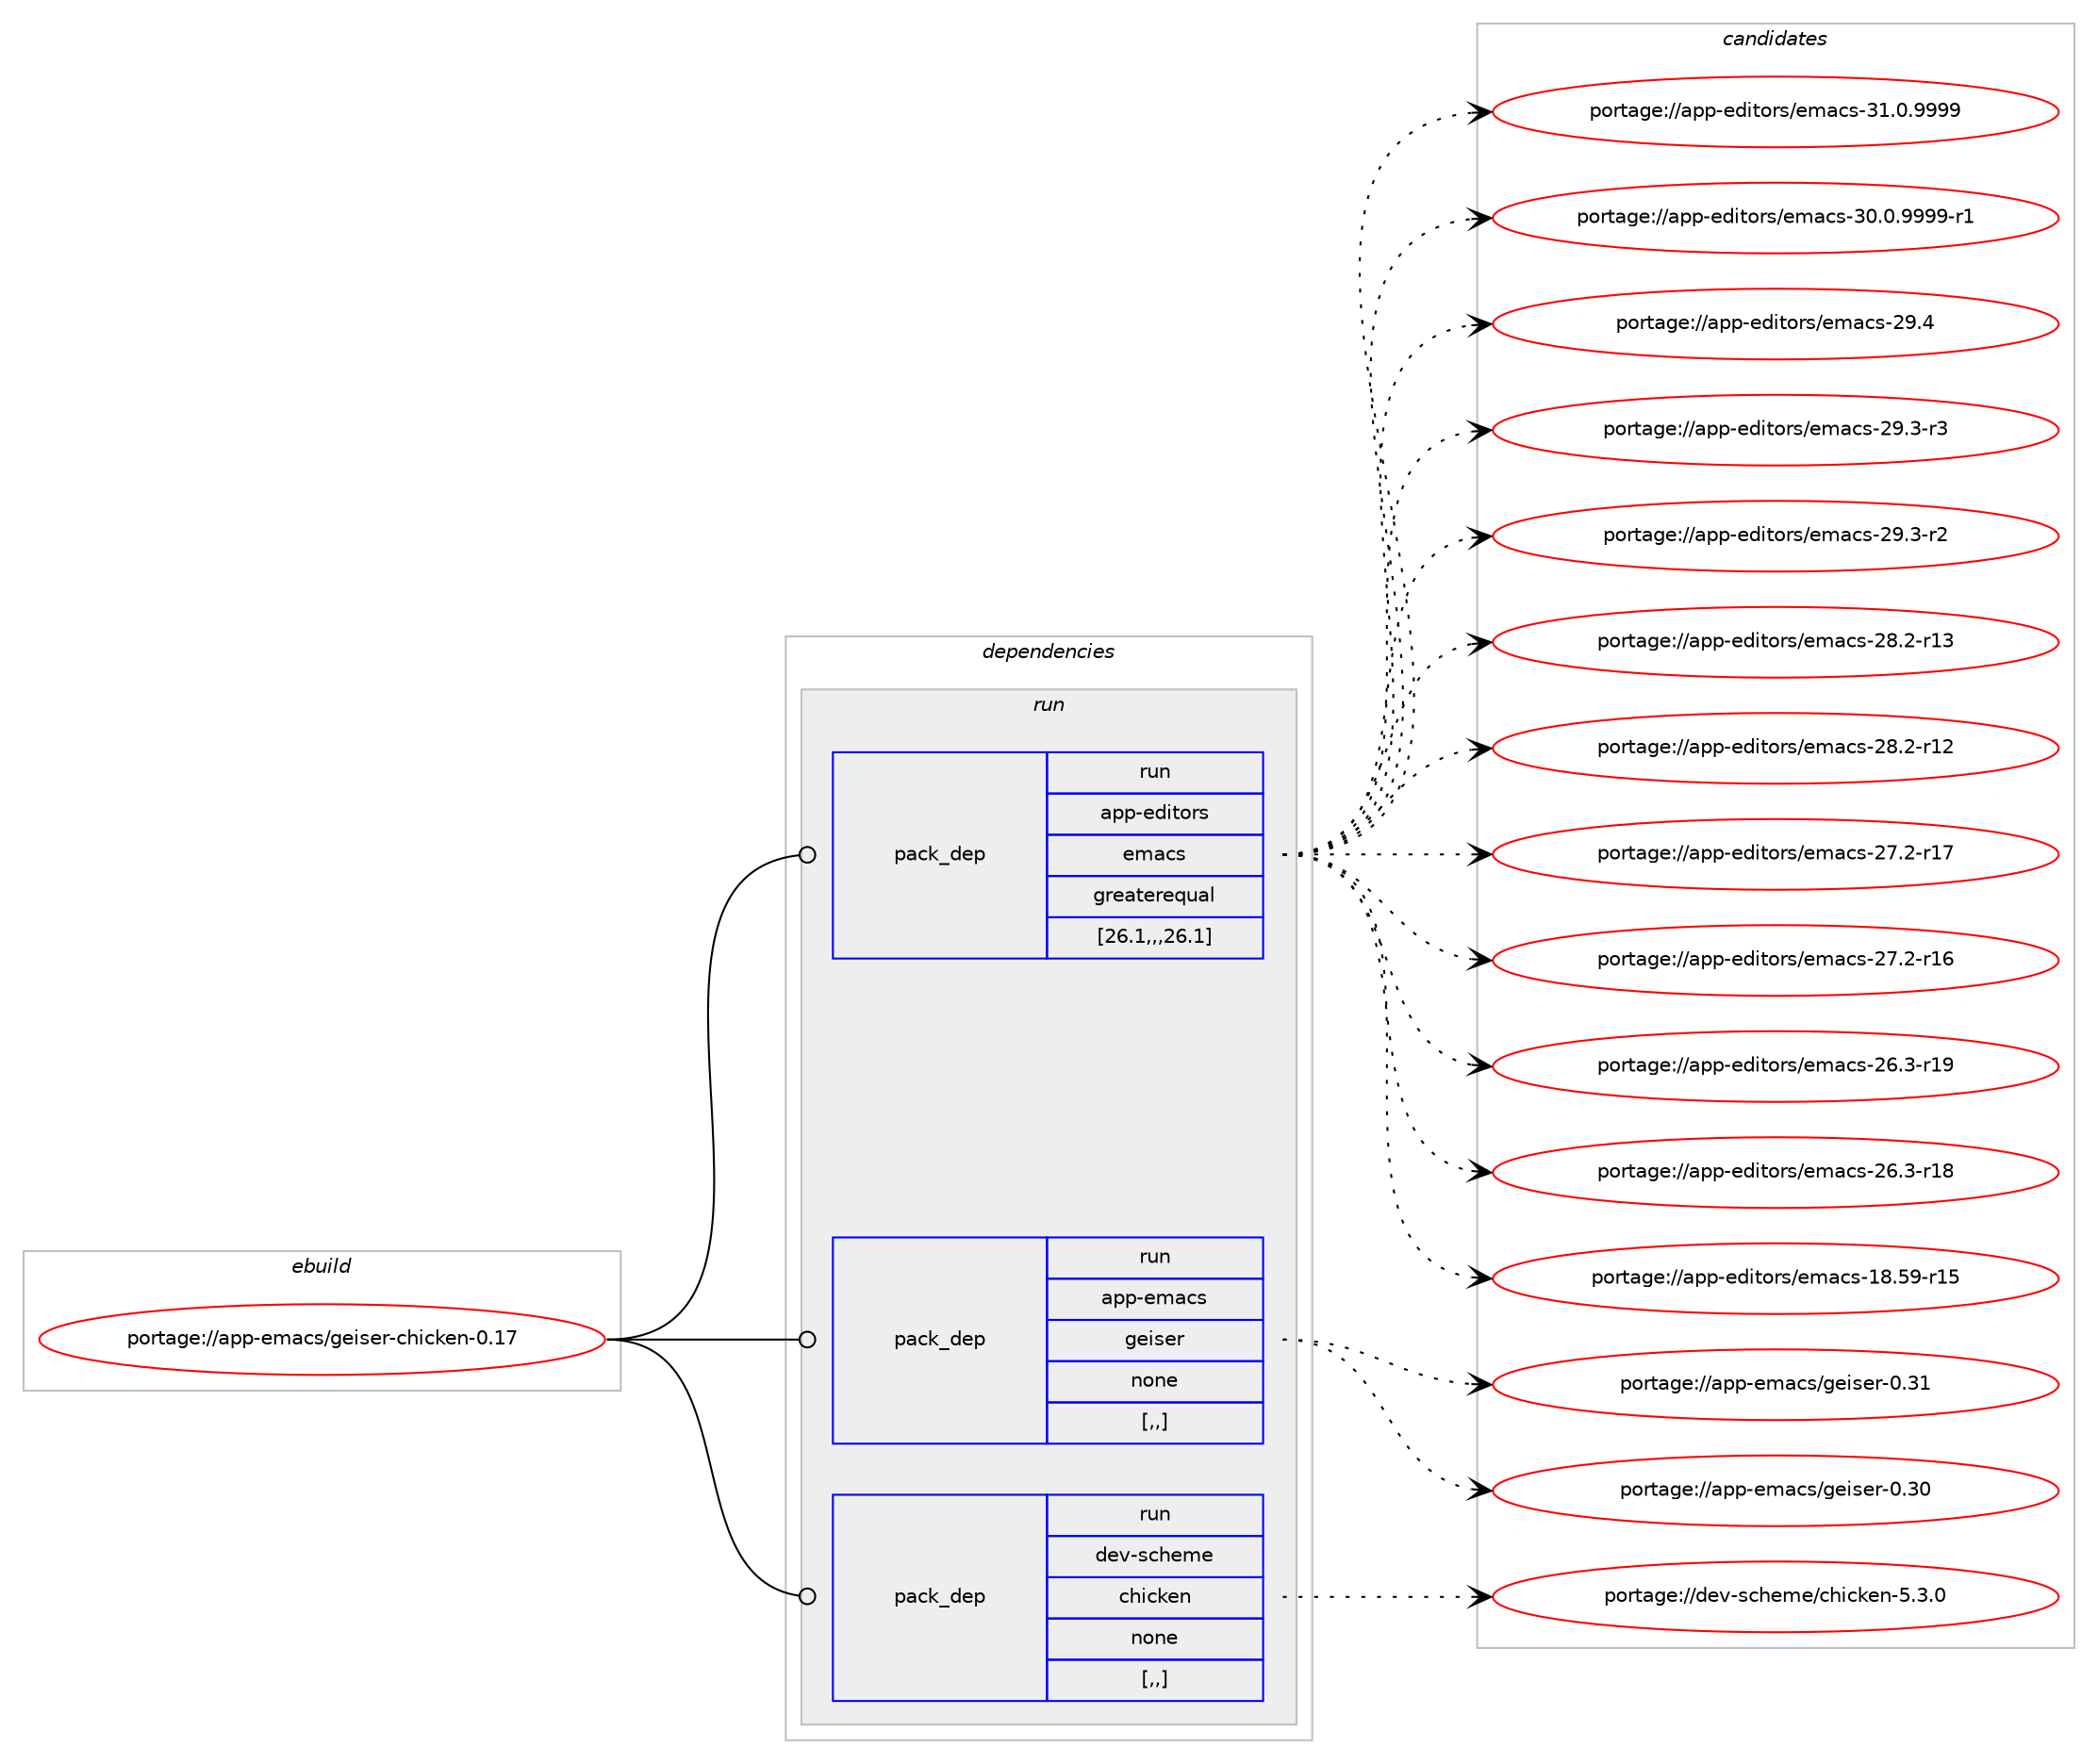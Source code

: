 digraph prolog {

# *************
# Graph options
# *************

newrank=true;
concentrate=true;
compound=true;
graph [rankdir=LR,fontname=Helvetica,fontsize=10,ranksep=1.5];#, ranksep=2.5, nodesep=0.2];
edge  [arrowhead=vee];
node  [fontname=Helvetica,fontsize=10];

# **********
# The ebuild
# **********

subgraph cluster_leftcol {
color=gray;
label=<<i>ebuild</i>>;
id [label="portage://app-emacs/geiser-chicken-0.17", color=red, width=4, href="../app-emacs/geiser-chicken-0.17.svg"];
}

# ****************
# The dependencies
# ****************

subgraph cluster_midcol {
color=gray;
label=<<i>dependencies</i>>;
subgraph cluster_compile {
fillcolor="#eeeeee";
style=filled;
label=<<i>compile</i>>;
}
subgraph cluster_compileandrun {
fillcolor="#eeeeee";
style=filled;
label=<<i>compile and run</i>>;
}
subgraph cluster_run {
fillcolor="#eeeeee";
style=filled;
label=<<i>run</i>>;
subgraph pack16457 {
dependency22777 [label=<<TABLE BORDER="0" CELLBORDER="1" CELLSPACING="0" CELLPADDING="4" WIDTH="220"><TR><TD ROWSPAN="6" CELLPADDING="30">pack_dep</TD></TR><TR><TD WIDTH="110">run</TD></TR><TR><TD>app-editors</TD></TR><TR><TD>emacs</TD></TR><TR><TD>greaterequal</TD></TR><TR><TD>[26.1,,,26.1]</TD></TR></TABLE>>, shape=none, color=blue];
}
id:e -> dependency22777:w [weight=20,style="solid",arrowhead="odot"];
subgraph pack16458 {
dependency22778 [label=<<TABLE BORDER="0" CELLBORDER="1" CELLSPACING="0" CELLPADDING="4" WIDTH="220"><TR><TD ROWSPAN="6" CELLPADDING="30">pack_dep</TD></TR><TR><TD WIDTH="110">run</TD></TR><TR><TD>app-emacs</TD></TR><TR><TD>geiser</TD></TR><TR><TD>none</TD></TR><TR><TD>[,,]</TD></TR></TABLE>>, shape=none, color=blue];
}
id:e -> dependency22778:w [weight=20,style="solid",arrowhead="odot"];
subgraph pack16459 {
dependency22779 [label=<<TABLE BORDER="0" CELLBORDER="1" CELLSPACING="0" CELLPADDING="4" WIDTH="220"><TR><TD ROWSPAN="6" CELLPADDING="30">pack_dep</TD></TR><TR><TD WIDTH="110">run</TD></TR><TR><TD>dev-scheme</TD></TR><TR><TD>chicken</TD></TR><TR><TD>none</TD></TR><TR><TD>[,,]</TD></TR></TABLE>>, shape=none, color=blue];
}
id:e -> dependency22779:w [weight=20,style="solid",arrowhead="odot"];
}
}

# **************
# The candidates
# **************

subgraph cluster_choices {
rank=same;
color=gray;
label=<<i>candidates</i>>;

subgraph choice16457 {
color=black;
nodesep=1;
choice971121124510110010511611111411547101109979911545514946484657575757 [label="portage://app-editors/emacs-31.0.9999", color=red, width=4,href="../app-editors/emacs-31.0.9999.svg"];
choice9711211245101100105116111114115471011099799115455148464846575757574511449 [label="portage://app-editors/emacs-30.0.9999-r1", color=red, width=4,href="../app-editors/emacs-30.0.9999-r1.svg"];
choice97112112451011001051161111141154710110997991154550574652 [label="portage://app-editors/emacs-29.4", color=red, width=4,href="../app-editors/emacs-29.4.svg"];
choice971121124510110010511611111411547101109979911545505746514511451 [label="portage://app-editors/emacs-29.3-r3", color=red, width=4,href="../app-editors/emacs-29.3-r3.svg"];
choice971121124510110010511611111411547101109979911545505746514511450 [label="portage://app-editors/emacs-29.3-r2", color=red, width=4,href="../app-editors/emacs-29.3-r2.svg"];
choice97112112451011001051161111141154710110997991154550564650451144951 [label="portage://app-editors/emacs-28.2-r13", color=red, width=4,href="../app-editors/emacs-28.2-r13.svg"];
choice97112112451011001051161111141154710110997991154550564650451144950 [label="portage://app-editors/emacs-28.2-r12", color=red, width=4,href="../app-editors/emacs-28.2-r12.svg"];
choice97112112451011001051161111141154710110997991154550554650451144955 [label="portage://app-editors/emacs-27.2-r17", color=red, width=4,href="../app-editors/emacs-27.2-r17.svg"];
choice97112112451011001051161111141154710110997991154550554650451144954 [label="portage://app-editors/emacs-27.2-r16", color=red, width=4,href="../app-editors/emacs-27.2-r16.svg"];
choice97112112451011001051161111141154710110997991154550544651451144957 [label="portage://app-editors/emacs-26.3-r19", color=red, width=4,href="../app-editors/emacs-26.3-r19.svg"];
choice97112112451011001051161111141154710110997991154550544651451144956 [label="portage://app-editors/emacs-26.3-r18", color=red, width=4,href="../app-editors/emacs-26.3-r18.svg"];
choice9711211245101100105116111114115471011099799115454956465357451144953 [label="portage://app-editors/emacs-18.59-r15", color=red, width=4,href="../app-editors/emacs-18.59-r15.svg"];
dependency22777:e -> choice971121124510110010511611111411547101109979911545514946484657575757:w [style=dotted,weight="100"];
dependency22777:e -> choice9711211245101100105116111114115471011099799115455148464846575757574511449:w [style=dotted,weight="100"];
dependency22777:e -> choice97112112451011001051161111141154710110997991154550574652:w [style=dotted,weight="100"];
dependency22777:e -> choice971121124510110010511611111411547101109979911545505746514511451:w [style=dotted,weight="100"];
dependency22777:e -> choice971121124510110010511611111411547101109979911545505746514511450:w [style=dotted,weight="100"];
dependency22777:e -> choice97112112451011001051161111141154710110997991154550564650451144951:w [style=dotted,weight="100"];
dependency22777:e -> choice97112112451011001051161111141154710110997991154550564650451144950:w [style=dotted,weight="100"];
dependency22777:e -> choice97112112451011001051161111141154710110997991154550554650451144955:w [style=dotted,weight="100"];
dependency22777:e -> choice97112112451011001051161111141154710110997991154550554650451144954:w [style=dotted,weight="100"];
dependency22777:e -> choice97112112451011001051161111141154710110997991154550544651451144957:w [style=dotted,weight="100"];
dependency22777:e -> choice97112112451011001051161111141154710110997991154550544651451144956:w [style=dotted,weight="100"];
dependency22777:e -> choice9711211245101100105116111114115471011099799115454956465357451144953:w [style=dotted,weight="100"];
}
subgraph choice16458 {
color=black;
nodesep=1;
choice97112112451011099799115471031011051151011144548465149 [label="portage://app-emacs/geiser-0.31", color=red, width=4,href="../app-emacs/geiser-0.31.svg"];
choice97112112451011099799115471031011051151011144548465148 [label="portage://app-emacs/geiser-0.30", color=red, width=4,href="../app-emacs/geiser-0.30.svg"];
dependency22778:e -> choice97112112451011099799115471031011051151011144548465149:w [style=dotted,weight="100"];
dependency22778:e -> choice97112112451011099799115471031011051151011144548465148:w [style=dotted,weight="100"];
}
subgraph choice16459 {
color=black;
nodesep=1;
choice1001011184511599104101109101479910410599107101110455346514648 [label="portage://dev-scheme/chicken-5.3.0", color=red, width=4,href="../dev-scheme/chicken-5.3.0.svg"];
dependency22779:e -> choice1001011184511599104101109101479910410599107101110455346514648:w [style=dotted,weight="100"];
}
}

}
